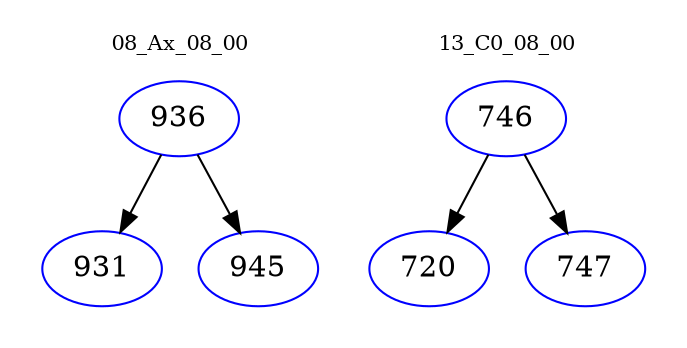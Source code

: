 digraph{
subgraph cluster_0 {
color = white
label = "08_Ax_08_00";
fontsize=10;
T0_936 [label="936", color="blue"]
T0_936 -> T0_931 [color="black"]
T0_931 [label="931", color="blue"]
T0_936 -> T0_945 [color="black"]
T0_945 [label="945", color="blue"]
}
subgraph cluster_1 {
color = white
label = "13_C0_08_00";
fontsize=10;
T1_746 [label="746", color="blue"]
T1_746 -> T1_720 [color="black"]
T1_720 [label="720", color="blue"]
T1_746 -> T1_747 [color="black"]
T1_747 [label="747", color="blue"]
}
}
